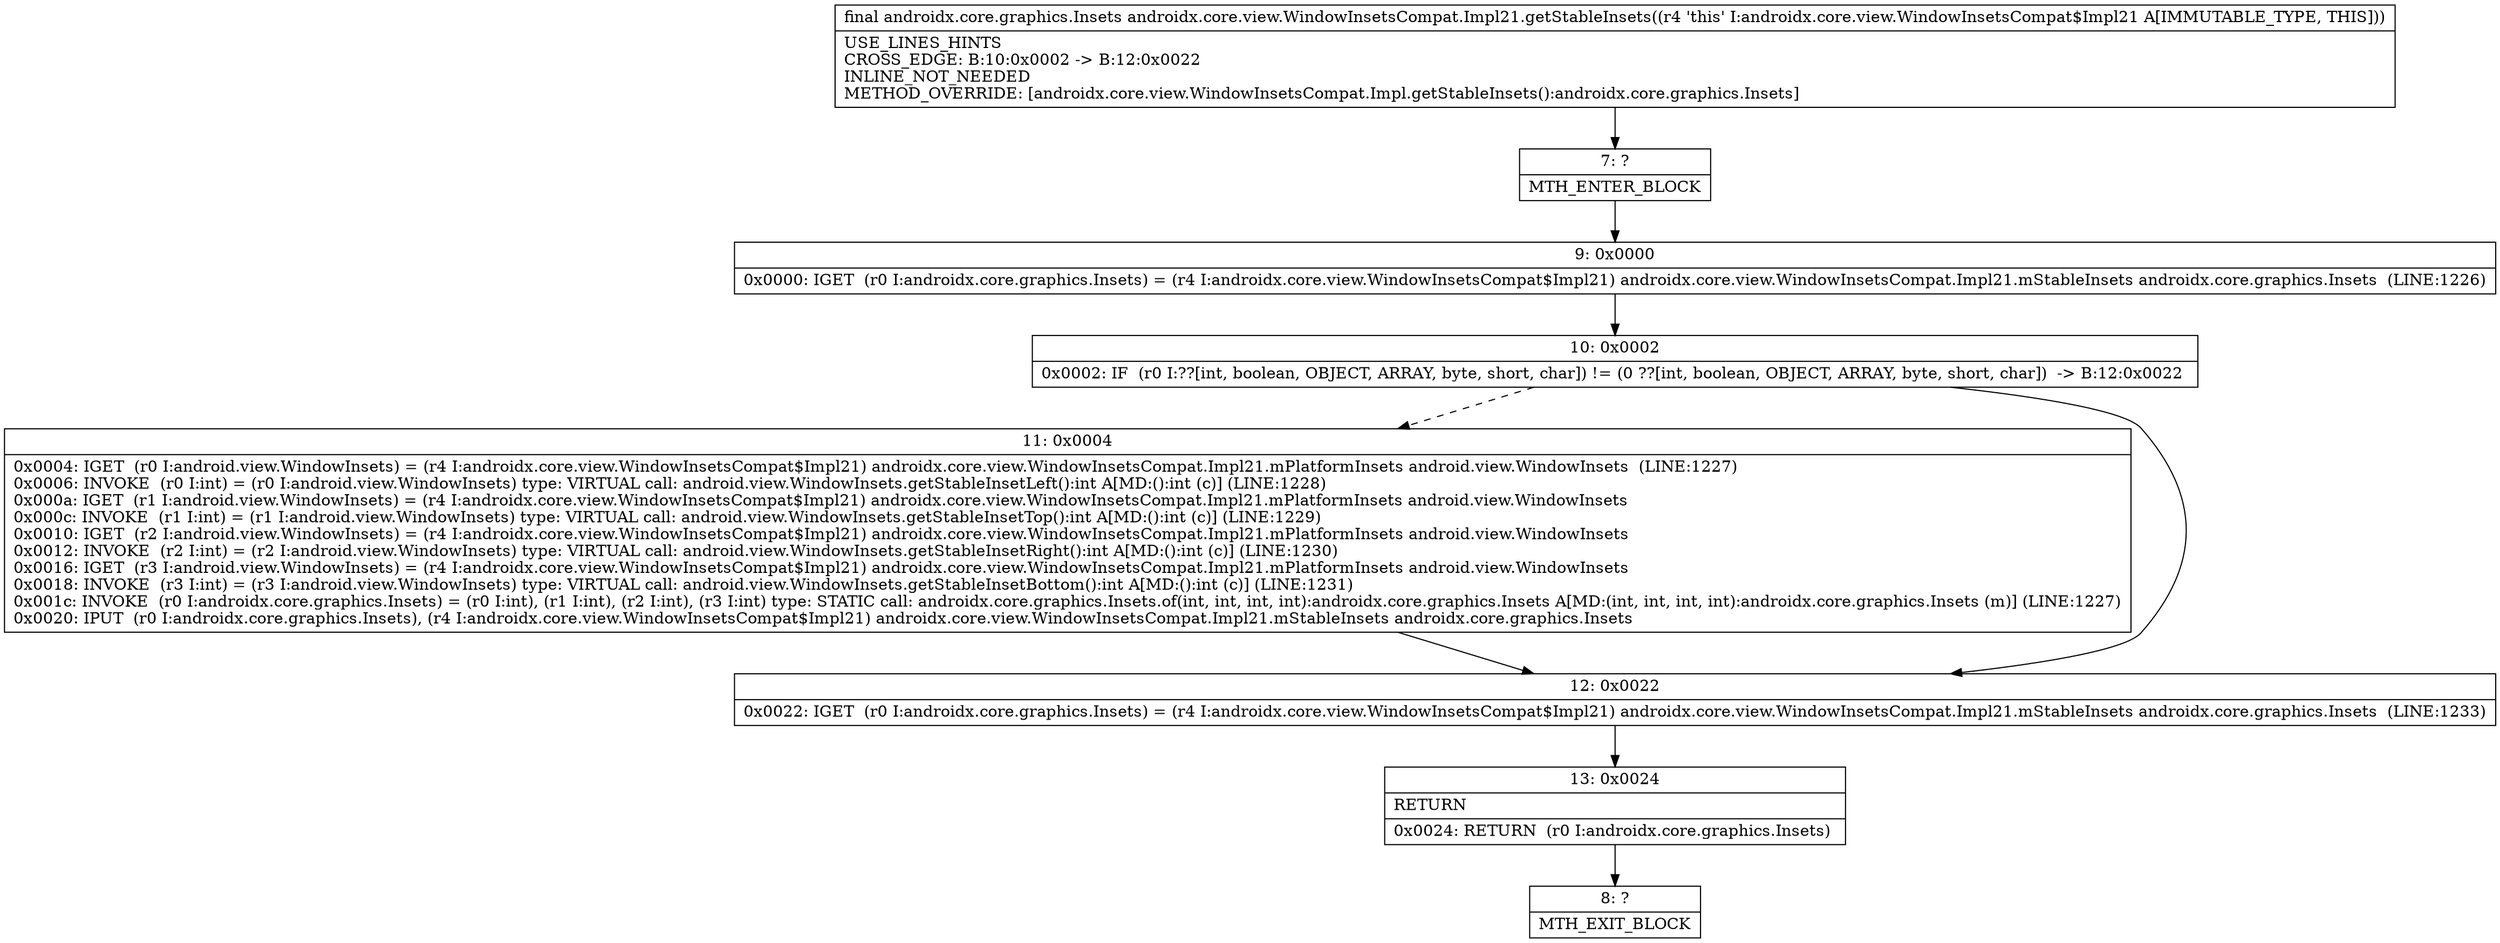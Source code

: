 digraph "CFG forandroidx.core.view.WindowInsetsCompat.Impl21.getStableInsets()Landroidx\/core\/graphics\/Insets;" {
Node_7 [shape=record,label="{7\:\ ?|MTH_ENTER_BLOCK\l}"];
Node_9 [shape=record,label="{9\:\ 0x0000|0x0000: IGET  (r0 I:androidx.core.graphics.Insets) = (r4 I:androidx.core.view.WindowInsetsCompat$Impl21) androidx.core.view.WindowInsetsCompat.Impl21.mStableInsets androidx.core.graphics.Insets  (LINE:1226)\l}"];
Node_10 [shape=record,label="{10\:\ 0x0002|0x0002: IF  (r0 I:??[int, boolean, OBJECT, ARRAY, byte, short, char]) != (0 ??[int, boolean, OBJECT, ARRAY, byte, short, char])  \-\> B:12:0x0022 \l}"];
Node_11 [shape=record,label="{11\:\ 0x0004|0x0004: IGET  (r0 I:android.view.WindowInsets) = (r4 I:androidx.core.view.WindowInsetsCompat$Impl21) androidx.core.view.WindowInsetsCompat.Impl21.mPlatformInsets android.view.WindowInsets  (LINE:1227)\l0x0006: INVOKE  (r0 I:int) = (r0 I:android.view.WindowInsets) type: VIRTUAL call: android.view.WindowInsets.getStableInsetLeft():int A[MD:():int (c)] (LINE:1228)\l0x000a: IGET  (r1 I:android.view.WindowInsets) = (r4 I:androidx.core.view.WindowInsetsCompat$Impl21) androidx.core.view.WindowInsetsCompat.Impl21.mPlatformInsets android.view.WindowInsets \l0x000c: INVOKE  (r1 I:int) = (r1 I:android.view.WindowInsets) type: VIRTUAL call: android.view.WindowInsets.getStableInsetTop():int A[MD:():int (c)] (LINE:1229)\l0x0010: IGET  (r2 I:android.view.WindowInsets) = (r4 I:androidx.core.view.WindowInsetsCompat$Impl21) androidx.core.view.WindowInsetsCompat.Impl21.mPlatformInsets android.view.WindowInsets \l0x0012: INVOKE  (r2 I:int) = (r2 I:android.view.WindowInsets) type: VIRTUAL call: android.view.WindowInsets.getStableInsetRight():int A[MD:():int (c)] (LINE:1230)\l0x0016: IGET  (r3 I:android.view.WindowInsets) = (r4 I:androidx.core.view.WindowInsetsCompat$Impl21) androidx.core.view.WindowInsetsCompat.Impl21.mPlatformInsets android.view.WindowInsets \l0x0018: INVOKE  (r3 I:int) = (r3 I:android.view.WindowInsets) type: VIRTUAL call: android.view.WindowInsets.getStableInsetBottom():int A[MD:():int (c)] (LINE:1231)\l0x001c: INVOKE  (r0 I:androidx.core.graphics.Insets) = (r0 I:int), (r1 I:int), (r2 I:int), (r3 I:int) type: STATIC call: androidx.core.graphics.Insets.of(int, int, int, int):androidx.core.graphics.Insets A[MD:(int, int, int, int):androidx.core.graphics.Insets (m)] (LINE:1227)\l0x0020: IPUT  (r0 I:androidx.core.graphics.Insets), (r4 I:androidx.core.view.WindowInsetsCompat$Impl21) androidx.core.view.WindowInsetsCompat.Impl21.mStableInsets androidx.core.graphics.Insets \l}"];
Node_12 [shape=record,label="{12\:\ 0x0022|0x0022: IGET  (r0 I:androidx.core.graphics.Insets) = (r4 I:androidx.core.view.WindowInsetsCompat$Impl21) androidx.core.view.WindowInsetsCompat.Impl21.mStableInsets androidx.core.graphics.Insets  (LINE:1233)\l}"];
Node_13 [shape=record,label="{13\:\ 0x0024|RETURN\l|0x0024: RETURN  (r0 I:androidx.core.graphics.Insets) \l}"];
Node_8 [shape=record,label="{8\:\ ?|MTH_EXIT_BLOCK\l}"];
MethodNode[shape=record,label="{final androidx.core.graphics.Insets androidx.core.view.WindowInsetsCompat.Impl21.getStableInsets((r4 'this' I:androidx.core.view.WindowInsetsCompat$Impl21 A[IMMUTABLE_TYPE, THIS]))  | USE_LINES_HINTS\lCROSS_EDGE: B:10:0x0002 \-\> B:12:0x0022\lINLINE_NOT_NEEDED\lMETHOD_OVERRIDE: [androidx.core.view.WindowInsetsCompat.Impl.getStableInsets():androidx.core.graphics.Insets]\l}"];
MethodNode -> Node_7;Node_7 -> Node_9;
Node_9 -> Node_10;
Node_10 -> Node_11[style=dashed];
Node_10 -> Node_12;
Node_11 -> Node_12;
Node_12 -> Node_13;
Node_13 -> Node_8;
}

